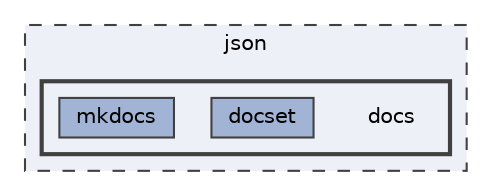 digraph "/home/ale/sparse-matrix/json/docs"
{
 // LATEX_PDF_SIZE
  bgcolor="transparent";
  edge [fontname=Helvetica,fontsize=10,labelfontname=Helvetica,labelfontsize=10];
  node [fontname=Helvetica,fontsize=10,shape=box,height=0.2,width=0.4];
  compound=true
  subgraph clusterdir_324bfb8aa525ab5f73bcc4531b7e0708 {
    graph [ bgcolor="#edf0f7", pencolor="grey25", label="json", fontname=Helvetica,fontsize=10 style="filled,dashed", URL="dir_324bfb8aa525ab5f73bcc4531b7e0708.html",tooltip=""]
  subgraph clusterdir_997be3a4b59d82b46eb306a0b7933514 {
    graph [ bgcolor="#edf0f7", pencolor="grey25", label="", fontname=Helvetica,fontsize=10 style="filled,bold", URL="dir_997be3a4b59d82b46eb306a0b7933514.html",tooltip=""]
    dir_997be3a4b59d82b46eb306a0b7933514 [shape=plaintext, label="docs"];
  dir_c0468cdf53e886e570725b034ebcbd3a [label="docset", fillcolor="#a2b4d6", color="grey25", style="filled", URL="dir_c0468cdf53e886e570725b034ebcbd3a.html",tooltip=""];
  dir_60b9f11d164d73ffb38aeaf48a443088 [label="mkdocs", fillcolor="#a2b4d6", color="grey25", style="filled", URL="dir_60b9f11d164d73ffb38aeaf48a443088.html",tooltip=""];
  }
  }
}
